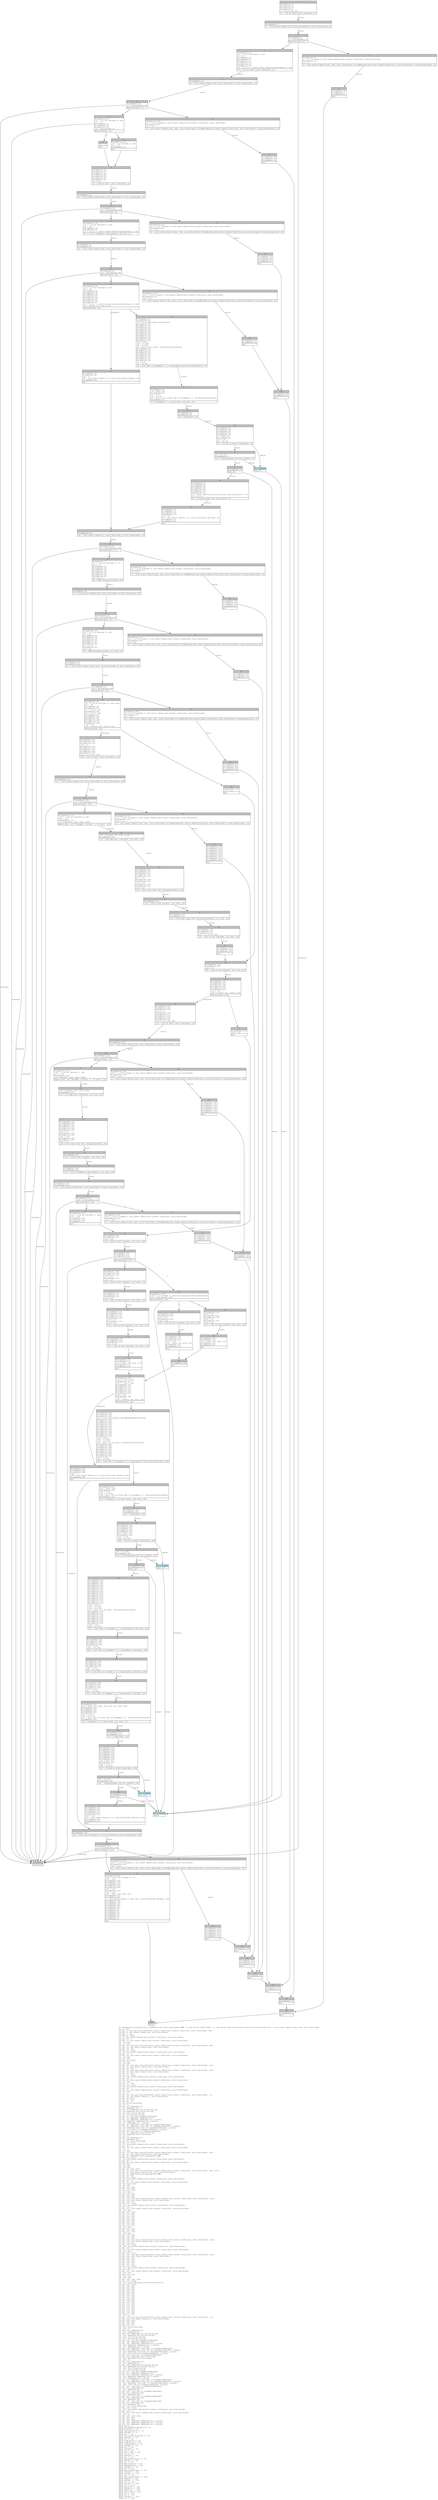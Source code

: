 digraph Mir_0_1791 {
    graph [fontname="Courier, monospace"];
    node [fontname="Courier, monospace"];
    edge [fontname="Courier, monospace"];
    label=<fn estimate_best_bid_ask_price(_1: &amp;ReErased mut state::perp_market::AMM, _2: std::option::Option&lt;u64&gt;, _3: std::option::Option&lt;controller::position::PositionDirection&gt;) -&gt; std::result::Result&lt;(u64, u64), error::ErrorCode&gt;<br align="left"/>let _4: u64;<br align="left"/>let mut _5: std::ops::ControlFlow&lt;std::result::Result&lt;std::convert::Infallible, error::ErrorCode&gt;, u64&gt;;<br align="left"/>let mut _6: std::result::Result&lt;u64, error::ErrorCode&gt;;<br align="left"/>let mut _7: u32;<br align="left"/>let mut _8: isize;<br align="left"/>let _9: std::result::Result&lt;std::convert::Infallible, error::ErrorCode&gt;;<br align="left"/>let mut _10: !;<br align="left"/>let mut _11: std::result::Result&lt;std::convert::Infallible, error::ErrorCode&gt;;<br align="left"/>let _12: u64;<br align="left"/>let _13: u64;<br align="left"/>let mut _14: std::ops::ControlFlow&lt;std::result::Result&lt;std::convert::Infallible, error::ErrorCode&gt;, u64&gt;;<br align="left"/>let mut _15: std::result::Result&lt;u64, error::ErrorCode&gt;;<br align="left"/>let mut _16: i64;<br align="left"/>let mut _17: isize;<br align="left"/>let _18: std::result::Result&lt;std::convert::Infallible, error::ErrorCode&gt;;<br align="left"/>let mut _19: !;<br align="left"/>let mut _20: std::result::Result&lt;std::convert::Infallible, error::ErrorCode&gt;;<br align="left"/>let _21: u64;<br align="left"/>let _22: u64;<br align="left"/>let mut _23: isize;<br align="left"/>let _24: u64;<br align="left"/>let _25: i64;<br align="left"/>let mut _26: std::ops::ControlFlow&lt;std::result::Result&lt;std::convert::Infallible, error::ErrorCode&gt;, i64&gt;;<br align="left"/>let mut _27: std::result::Result&lt;i64, error::ErrorCode&gt;;<br align="left"/>let mut _28: i64;<br align="left"/>let mut _29: std::ops::ControlFlow&lt;std::result::Result&lt;std::convert::Infallible, error::ErrorCode&gt;, i64&gt;;<br align="left"/>let mut _30: std::result::Result&lt;i64, error::ErrorCode&gt;;<br align="left"/>let mut _31: u64;<br align="left"/>let mut _32: isize;<br align="left"/>let _33: std::result::Result&lt;std::convert::Infallible, error::ErrorCode&gt;;<br align="left"/>let mut _34: !;<br align="left"/>let mut _35: std::result::Result&lt;std::convert::Infallible, error::ErrorCode&gt;;<br align="left"/>let _36: i64;<br align="left"/>let mut _37: i64;<br align="left"/>let mut _38: isize;<br align="left"/>let _39: std::result::Result&lt;std::convert::Infallible, error::ErrorCode&gt;;<br align="left"/>let mut _40: !;<br align="left"/>let mut _41: std::result::Result&lt;std::convert::Infallible, error::ErrorCode&gt;;<br align="left"/>let _42: i64;<br align="left"/>let _43: ();<br align="left"/>let mut _44: std::ops::ControlFlow&lt;std::result::Result&lt;std::convert::Infallible, error::ErrorCode&gt;, ()&gt;;<br align="left"/>let mut _45: std::result::Result&lt;(), error::ErrorCode&gt;;<br align="left"/>let mut _46: bool;<br align="left"/>let mut _47: i64;<br align="left"/>let mut _48: ();<br align="left"/>let _49: error::ErrorCode;<br align="left"/>let _50: ();<br align="left"/>let mut _51: &amp;ReErased str;<br align="left"/>let _52: &amp;ReErased str;<br align="left"/>let mut _53: &amp;ReErased std::string::String;<br align="left"/>let _54: &amp;ReErased std::string::String;<br align="left"/>let _55: std::string::String;<br align="left"/>let _56: std::string::String;<br align="left"/>let mut _57: std::fmt::Arguments&lt;ReErased&gt;;<br align="left"/>let mut _58: &amp;ReErased [&amp;ReErased str];<br align="left"/>let mut _59: &amp;ReErased [&amp;ReErased str; 2_usize];<br align="left"/>let _60: &amp;ReErased [&amp;ReErased str; 2_usize];<br align="left"/>let _61: [&amp;ReErased str; 2_usize];<br align="left"/>let mut _62: &amp;ReErased [core::fmt::rt::Argument&lt;ReErased&gt;];<br align="left"/>let mut _63: &amp;ReErased [core::fmt::rt::Argument&lt;ReErased&gt;; 1_usize];<br align="left"/>let _64: &amp;ReErased [core::fmt::rt::Argument&lt;ReErased&gt;; 1_usize];<br align="left"/>let _65: [core::fmt::rt::Argument&lt;ReErased&gt;; 1_usize];<br align="left"/>let mut _66: core::fmt::rt::Argument&lt;ReErased&gt;;<br align="left"/>let mut _67: &amp;ReErased error::ErrorCode;<br align="left"/>let _68: &amp;ReErased error::ErrorCode;<br align="left"/>let _69: ();<br align="left"/>let mut _70: &amp;ReErased str;<br align="left"/>let _71: &amp;ReErased str;<br align="left"/>let mut _72: error::ErrorCode;<br align="left"/>let mut _73: isize;<br align="left"/>let _74: std::result::Result&lt;std::convert::Infallible, error::ErrorCode&gt;;<br align="left"/>let mut _75: !;<br align="left"/>let mut _76: std::result::Result&lt;std::convert::Infallible, error::ErrorCode&gt;;<br align="left"/>let _77: ();<br align="left"/>let _78: u64;<br align="left"/>let mut _79: std::ops::ControlFlow&lt;std::result::Result&lt;std::convert::Infallible, error::ErrorCode&gt;, u64&gt;;<br align="left"/>let mut _80: std::result::Result&lt;u64, error::ErrorCode&gt;;<br align="left"/>let mut _81: &amp;ReErased state::perp_market::AMM;<br align="left"/>let mut _82: isize;<br align="left"/>let _83: std::result::Result&lt;std::convert::Infallible, error::ErrorCode&gt;;<br align="left"/>let mut _84: !;<br align="left"/>let mut _85: std::result::Result&lt;std::convert::Infallible, error::ErrorCode&gt;;<br align="left"/>let _86: u64;<br align="left"/>let _87: u64;<br align="left"/>let _88: u64;<br align="left"/>let mut _89: (u64, u64);<br align="left"/>let mut _90: std::ops::ControlFlow&lt;std::result::Result&lt;std::convert::Infallible, error::ErrorCode&gt;, (u64, u64)&gt;;<br align="left"/>let mut _91: std::result::Result&lt;(u64, u64), error::ErrorCode&gt;;<br align="left"/>let mut _92: &amp;ReErased state::perp_market::AMM;<br align="left"/>let mut _93: u64;<br align="left"/>let mut _94: isize;<br align="left"/>let _95: std::result::Result&lt;std::convert::Infallible, error::ErrorCode&gt;;<br align="left"/>let mut _96: !;<br align="left"/>let mut _97: std::result::Result&lt;std::convert::Infallible, error::ErrorCode&gt;;<br align="left"/>let _98: (u64, u64);<br align="left"/>let _99: u64;<br align="left"/>let mut _100: u64;<br align="left"/>let mut _101: bool;<br align="left"/>let mut _102: i64;<br align="left"/>let _103: u64;<br align="left"/>let mut _104: u64;<br align="left"/>let mut _105: u64;<br align="left"/>let mut _106: u64;<br align="left"/>let mut _107: std::ops::ControlFlow&lt;std::result::Result&lt;std::convert::Infallible, error::ErrorCode&gt;, u64&gt;;<br align="left"/>let mut _108: std::result::Result&lt;u64, error::ErrorCode&gt;;<br align="left"/>let mut _109: u32;<br align="left"/>let mut _110: isize;<br align="left"/>let _111: std::result::Result&lt;std::convert::Infallible, error::ErrorCode&gt;;<br align="left"/>let mut _112: !;<br align="left"/>let mut _113: std::result::Result&lt;std::convert::Infallible, error::ErrorCode&gt;;<br align="left"/>let _114: u64;<br align="left"/>let mut _115: bool;<br align="left"/>let mut _116: u64;<br align="left"/>let mut _117: u64;<br align="left"/>let mut _118: u64;<br align="left"/>let mut _119: u64;<br align="left"/>let mut _120: u64;<br align="left"/>let mut _121: i64;<br align="left"/>let mut _122: u64;<br align="left"/>let mut _123: u64;<br align="left"/>let _124: u64;<br align="left"/>let mut _125: u64;<br align="left"/>let mut _126: bool;<br align="left"/>let mut _127: i64;<br align="left"/>let _128: u64;<br align="left"/>let mut _129: u64;<br align="left"/>let mut _130: u64;<br align="left"/>let mut _131: u64;<br align="left"/>let mut _132: std::ops::ControlFlow&lt;std::result::Result&lt;std::convert::Infallible, error::ErrorCode&gt;, u64&gt;;<br align="left"/>let mut _133: std::result::Result&lt;u64, error::ErrorCode&gt;;<br align="left"/>let mut _134: u32;<br align="left"/>let mut _135: isize;<br align="left"/>let _136: std::result::Result&lt;std::convert::Infallible, error::ErrorCode&gt;;<br align="left"/>let mut _137: !;<br align="left"/>let mut _138: std::result::Result&lt;std::convert::Infallible, error::ErrorCode&gt;;<br align="left"/>let _139: u64;<br align="left"/>let mut _140: bool;<br align="left"/>let mut _141: std::ops::ControlFlow&lt;std::result::Result&lt;std::convert::Infallible, error::ErrorCode&gt;, u64&gt;;<br align="left"/>let mut _142: std::result::Result&lt;u64, error::ErrorCode&gt;;<br align="left"/>let mut _143: u64;<br align="left"/>let mut _144: u64;<br align="left"/>let mut _145: u64;<br align="left"/>let mut _146: u64;<br align="left"/>let mut _147: i64;<br align="left"/>let mut _148: isize;<br align="left"/>let _149: std::result::Result&lt;std::convert::Infallible, error::ErrorCode&gt;;<br align="left"/>let mut _150: !;<br align="left"/>let mut _151: std::result::Result&lt;std::convert::Infallible, error::ErrorCode&gt;;<br align="left"/>let _152: u64;<br align="left"/>let mut _153: u64;<br align="left"/>let _154: u64;<br align="left"/>let _155: u64;<br align="left"/>let mut _156: (u64, u64);<br align="left"/>let mut _157: isize;<br align="left"/>let _158: controller::position::PositionDirection;<br align="left"/>let mut _159: isize;<br align="left"/>let mut _160: u64;<br align="left"/>let mut _161: u64;<br align="left"/>let mut _162: u64;<br align="left"/>let mut _163: u64;<br align="left"/>let mut _164: u64;<br align="left"/>let mut _165: u64;<br align="left"/>let mut _166: u64;<br align="left"/>let mut _167: u64;<br align="left"/>let mut _168: u64;<br align="left"/>let mut _169: u64;<br align="left"/>let mut _170: u64;<br align="left"/>let mut _171: u64;<br align="left"/>let mut _172: u64;<br align="left"/>let mut _173: u64;<br align="left"/>let mut _174: u64;<br align="left"/>let mut _175: u64;<br align="left"/>let mut _176: u64;<br align="left"/>let mut _177: u64;<br align="left"/>let _178: ();<br align="left"/>let mut _179: std::ops::ControlFlow&lt;std::result::Result&lt;std::convert::Infallible, error::ErrorCode&gt;, ()&gt;;<br align="left"/>let mut _180: std::result::Result&lt;(), error::ErrorCode&gt;;<br align="left"/>let mut _181: bool;<br align="left"/>let mut _182: u64;<br align="left"/>let mut _183: u64;<br align="left"/>let mut _184: ();<br align="left"/>let _185: error::ErrorCode;<br align="left"/>let _186: ();<br align="left"/>let mut _187: &amp;ReErased str;<br align="left"/>let _188: &amp;ReErased str;<br align="left"/>let mut _189: &amp;ReErased std::string::String;<br align="left"/>let _190: &amp;ReErased std::string::String;<br align="left"/>let _191: std::string::String;<br align="left"/>let _192: std::string::String;<br align="left"/>let mut _193: std::fmt::Arguments&lt;ReErased&gt;;<br align="left"/>let mut _194: &amp;ReErased [&amp;ReErased str];<br align="left"/>let mut _195: &amp;ReErased [&amp;ReErased str; 2_usize];<br align="left"/>let _196: &amp;ReErased [&amp;ReErased str; 2_usize];<br align="left"/>let _197: [&amp;ReErased str; 2_usize];<br align="left"/>let mut _198: &amp;ReErased [core::fmt::rt::Argument&lt;ReErased&gt;];<br align="left"/>let mut _199: &amp;ReErased [core::fmt::rt::Argument&lt;ReErased&gt;; 1_usize];<br align="left"/>let _200: &amp;ReErased [core::fmt::rt::Argument&lt;ReErased&gt;; 1_usize];<br align="left"/>let _201: [core::fmt::rt::Argument&lt;ReErased&gt;; 1_usize];<br align="left"/>let mut _202: core::fmt::rt::Argument&lt;ReErased&gt;;<br align="left"/>let mut _203: &amp;ReErased error::ErrorCode;<br align="left"/>let _204: &amp;ReErased error::ErrorCode;<br align="left"/>let _205: ();<br align="left"/>let mut _206: &amp;ReErased str;<br align="left"/>let _207: &amp;ReErased str;<br align="left"/>let mut _208: &amp;ReErased std::string::String;<br align="left"/>let _209: &amp;ReErased std::string::String;<br align="left"/>let _210: std::string::String;<br align="left"/>let _211: std::string::String;<br align="left"/>let mut _212: std::fmt::Arguments&lt;ReErased&gt;;<br align="left"/>let mut _213: &amp;ReErased [&amp;ReErased str];<br align="left"/>let mut _214: &amp;ReErased [&amp;ReErased str; 5_usize];<br align="left"/>let _215: &amp;ReErased [&amp;ReErased str; 5_usize];<br align="left"/>let _216: [&amp;ReErased str; 5_usize];<br align="left"/>let mut _217: &amp;ReErased [core::fmt::rt::Argument&lt;ReErased&gt;];<br align="left"/>let mut _218: &amp;ReErased [core::fmt::rt::Argument&lt;ReErased&gt;; 4_usize];<br align="left"/>let _219: &amp;ReErased [core::fmt::rt::Argument&lt;ReErased&gt;; 4_usize];<br align="left"/>let _220: [core::fmt::rt::Argument&lt;ReErased&gt;; 4_usize];<br align="left"/>let mut _221: core::fmt::rt::Argument&lt;ReErased&gt;;<br align="left"/>let mut _222: &amp;ReErased u64;<br align="left"/>let _223: &amp;ReErased u64;<br align="left"/>let mut _224: core::fmt::rt::Argument&lt;ReErased&gt;;<br align="left"/>let mut _225: &amp;ReErased u64;<br align="left"/>let _226: &amp;ReErased u64;<br align="left"/>let mut _227: core::fmt::rt::Argument&lt;ReErased&gt;;<br align="left"/>let mut _228: &amp;ReErased u64;<br align="left"/>let _229: &amp;ReErased u64;<br align="left"/>let mut _230: core::fmt::rt::Argument&lt;ReErased&gt;;<br align="left"/>let mut _231: &amp;ReErased u64;<br align="left"/>let _232: &amp;ReErased u64;<br align="left"/>let mut _233: error::ErrorCode;<br align="left"/>let mut _234: isize;<br align="left"/>let _235: std::result::Result&lt;std::convert::Infallible, error::ErrorCode&gt;;<br align="left"/>let mut _236: !;<br align="left"/>let mut _237: std::result::Result&lt;std::convert::Infallible, error::ErrorCode&gt;;<br align="left"/>let _238: ();<br align="left"/>let mut _239: (u64, u64);<br align="left"/>let mut _240: u64;<br align="left"/>let mut _241: u64;<br align="left"/>let mut _242: &amp;ReErased [&amp;ReErased str; 5_usize];<br align="left"/>let mut _243: &amp;ReErased [&amp;ReErased str; 2_usize];<br align="left"/>let mut _244: &amp;ReErased [&amp;ReErased str; 2_usize];<br align="left"/>debug amm =&gt; _1;<br align="left"/>debug precomputed_trade_price =&gt; _2;<br align="left"/>debug direction =&gt; _3;<br align="left"/>debug base_spread_u64 =&gt; _4;<br align="left"/>debug residual =&gt; _9;<br align="left"/>debug val =&gt; _12;<br align="left"/>debug last_oracle_price_u64 =&gt; _13;<br align="left"/>debug residual =&gt; _18;<br align="left"/>debug val =&gt; _21;<br align="left"/>debug trade_price =&gt; _22;<br align="left"/>debug trade_price =&gt; _24;<br align="left"/>debug trade_premium =&gt; _25;<br align="left"/>debug residual =&gt; _33;<br align="left"/>debug val =&gt; _36;<br align="left"/>debug residual =&gt; _39;<br align="left"/>debug val =&gt; _42;<br align="left"/>debug error_code =&gt; _49;<br align="left"/>debug res =&gt; _56;<br align="left"/>debug residual =&gt; _74;<br align="left"/>debug val =&gt; _77;<br align="left"/>debug amm_reserve_price =&gt; _78;<br align="left"/>debug residual =&gt; _83;<br align="left"/>debug val =&gt; _86;<br align="left"/>debug amm_bid_price =&gt; _87;<br align="left"/>debug amm_ask_price =&gt; _88;<br align="left"/>debug residual =&gt; _95;<br align="left"/>debug val =&gt; _98;<br align="left"/>debug best_bid_estimate =&gt; _99;<br align="left"/>debug discount =&gt; _103;<br align="left"/>debug residual =&gt; _111;<br align="left"/>debug val =&gt; _114;<br align="left"/>debug best_ask_estimate =&gt; _124;<br align="left"/>debug premium =&gt; _128;<br align="left"/>debug residual =&gt; _136;<br align="left"/>debug val =&gt; _139;<br align="left"/>debug residual =&gt; _149;<br align="left"/>debug val =&gt; _152;<br align="left"/>debug bid_price =&gt; _154;<br align="left"/>debug ask_price =&gt; _155;<br align="left"/>debug direction =&gt; _158;<br align="left"/>debug error_code =&gt; _185;<br align="left"/>debug res =&gt; _192;<br align="left"/>debug res =&gt; _211;<br align="left"/>debug residual =&gt; _235;<br align="left"/>debug val =&gt; _238;<br align="left"/>>;
    bb0__0_1791 [shape="none", label=<<table border="0" cellborder="1" cellspacing="0"><tr><td bgcolor="gray" align="center" colspan="1">0</td></tr><tr><td align="left" balign="left">StorageLive(_4)<br/>StorageLive(_5)<br/>StorageLive(_6)<br/>StorageLive(_7)<br/>_7 = ((*_1).63: u32)<br/></td></tr><tr><td align="left">_6 = &lt;u32 as Cast&gt;::cast::&lt;u64&gt;(move _7)</td></tr></table>>];
    bb1__0_1791 [shape="none", label=<<table border="0" cellborder="1" cellspacing="0"><tr><td bgcolor="gray" align="center" colspan="1">1</td></tr><tr><td align="left" balign="left">StorageDead(_7)<br/></td></tr><tr><td align="left">_5 = &lt;std::result::Result&lt;u64, error::ErrorCode&gt; as Try&gt;::branch(move _6)</td></tr></table>>];
    bb2__0_1791 [shape="none", label=<<table border="0" cellborder="1" cellspacing="0"><tr><td bgcolor="gray" align="center" colspan="1">2</td></tr><tr><td align="left" balign="left">StorageDead(_6)<br/>_8 = discriminant(_5)<br/></td></tr><tr><td align="left">switchInt(move _8)</td></tr></table>>];
    bb3__0_1791 [shape="none", label=<<table border="0" cellborder="1" cellspacing="0"><tr><td bgcolor="gray" align="center" colspan="1">3</td></tr><tr><td align="left" balign="left">StorageLive(_12)<br/>_12 = ((_5 as Continue).0: u64)<br/>_4 = _12<br/>StorageDead(_12)<br/>StorageDead(_5)<br/>StorageLive(_13)<br/>StorageLive(_14)<br/>StorageLive(_15)<br/>StorageLive(_16)<br/>_16 = (((*_1).1: state::oracle::HistoricalOracleData).0: i64)<br/></td></tr><tr><td align="left">_15 = &lt;i64 as Cast&gt;::cast::&lt;u64&gt;(move _16)</td></tr></table>>];
    bb4__0_1791 [shape="none", label=<<table border="0" cellborder="1" cellspacing="0"><tr><td bgcolor="gray" align="center" colspan="1">4</td></tr><tr><td align="left">unreachable</td></tr></table>>];
    bb5__0_1791 [shape="none", label=<<table border="0" cellborder="1" cellspacing="0"><tr><td bgcolor="gray" align="center" colspan="1">5</td></tr><tr><td align="left" balign="left">StorageLive(_9)<br/>_9 = ((_5 as Break).0: std::result::Result&lt;std::convert::Infallible, error::ErrorCode&gt;)<br/>StorageLive(_11)<br/>_11 = _9<br/></td></tr><tr><td align="left">_0 = &lt;std::result::Result&lt;(u64, u64), error::ErrorCode&gt; as FromResidual&lt;std::result::Result&lt;Infallible, error::ErrorCode&gt;&gt;&gt;::from_residual(move _11)</td></tr></table>>];
    bb6__0_1791 [shape="none", label=<<table border="0" cellborder="1" cellspacing="0"><tr><td bgcolor="gray" align="center" colspan="1">6</td></tr><tr><td align="left" balign="left">StorageDead(_11)<br/>StorageDead(_9)<br/>StorageDead(_5)<br/></td></tr><tr><td align="left">goto</td></tr></table>>];
    bb7__0_1791 [shape="none", label=<<table border="0" cellborder="1" cellspacing="0"><tr><td bgcolor="gray" align="center" colspan="1">7</td></tr><tr><td align="left" balign="left">StorageDead(_16)<br/></td></tr><tr><td align="left">_14 = &lt;std::result::Result&lt;u64, error::ErrorCode&gt; as Try&gt;::branch(move _15)</td></tr></table>>];
    bb8__0_1791 [shape="none", label=<<table border="0" cellborder="1" cellspacing="0"><tr><td bgcolor="gray" align="center" colspan="1">8</td></tr><tr><td align="left" balign="left">StorageDead(_15)<br/>_17 = discriminant(_14)<br/></td></tr><tr><td align="left">switchInt(move _17)</td></tr></table>>];
    bb9__0_1791 [shape="none", label=<<table border="0" cellborder="1" cellspacing="0"><tr><td bgcolor="gray" align="center" colspan="1">9</td></tr><tr><td align="left" balign="left">StorageLive(_21)<br/>_21 = ((_14 as Continue).0: u64)<br/>_13 = _21<br/>StorageDead(_21)<br/>StorageDead(_14)<br/>StorageLive(_22)<br/>_23 = discriminant(_2)<br/></td></tr><tr><td align="left">switchInt(move _23)</td></tr></table>>];
    bb10__0_1791 [shape="none", label=<<table border="0" cellborder="1" cellspacing="0"><tr><td bgcolor="gray" align="center" colspan="1">10</td></tr><tr><td align="left" balign="left">StorageLive(_18)<br/>_18 = ((_14 as Break).0: std::result::Result&lt;std::convert::Infallible, error::ErrorCode&gt;)<br/>StorageLive(_20)<br/>_20 = _18<br/></td></tr><tr><td align="left">_0 = &lt;std::result::Result&lt;(u64, u64), error::ErrorCode&gt; as FromResidual&lt;std::result::Result&lt;Infallible, error::ErrorCode&gt;&gt;&gt;::from_residual(move _20)</td></tr></table>>];
    bb11__0_1791 [shape="none", label=<<table border="0" cellborder="1" cellspacing="0"><tr><td bgcolor="gray" align="center" colspan="1">11</td></tr><tr><td align="left" balign="left">StorageDead(_20)<br/>StorageDead(_18)<br/>StorageDead(_14)<br/></td></tr><tr><td align="left">goto</td></tr></table>>];
    bb12__0_1791 [shape="none", label=<<table border="0" cellborder="1" cellspacing="0"><tr><td bgcolor="gray" align="center" colspan="1">12</td></tr><tr><td align="left" balign="left">_22 = _13<br/></td></tr><tr><td align="left">goto</td></tr></table>>];
    bb13__0_1791 [shape="none", label=<<table border="0" cellborder="1" cellspacing="0"><tr><td bgcolor="gray" align="center" colspan="1">13</td></tr><tr><td align="left" balign="left">StorageLive(_24)<br/>_24 = ((_2 as Some).0: u64)<br/>_22 = _24<br/>StorageDead(_24)<br/></td></tr><tr><td align="left">goto</td></tr></table>>];
    bb14__0_1791 [shape="none", label=<<table border="0" cellborder="1" cellspacing="0"><tr><td bgcolor="gray" align="center" colspan="1">14</td></tr><tr><td align="left" balign="left">StorageLive(_25)<br/>StorageLive(_26)<br/>StorageLive(_27)<br/>StorageLive(_28)<br/>StorageLive(_29)<br/>StorageLive(_30)<br/>StorageLive(_31)<br/>_31 = _22<br/></td></tr><tr><td align="left">_30 = &lt;u64 as Cast&gt;::cast::&lt;i64&gt;(move _31)</td></tr></table>>];
    bb15__0_1791 [shape="none", label=<<table border="0" cellborder="1" cellspacing="0"><tr><td bgcolor="gray" align="center" colspan="1">15</td></tr><tr><td align="left" balign="left">StorageDead(_31)<br/></td></tr><tr><td align="left">_29 = &lt;std::result::Result&lt;i64, error::ErrorCode&gt; as Try&gt;::branch(move _30)</td></tr></table>>];
    bb16__0_1791 [shape="none", label=<<table border="0" cellborder="1" cellspacing="0"><tr><td bgcolor="gray" align="center" colspan="1">16</td></tr><tr><td align="left" balign="left">StorageDead(_30)<br/>_32 = discriminant(_29)<br/></td></tr><tr><td align="left">switchInt(move _32)</td></tr></table>>];
    bb17__0_1791 [shape="none", label=<<table border="0" cellborder="1" cellspacing="0"><tr><td bgcolor="gray" align="center" colspan="1">17</td></tr><tr><td align="left" balign="left">StorageLive(_36)<br/>_36 = ((_29 as Continue).0: i64)<br/>_28 = _36<br/>StorageDead(_36)<br/>StorageLive(_37)<br/>_37 = (((*_1).1: state::oracle::HistoricalOracleData).0: i64)<br/></td></tr><tr><td align="left">_27 = &lt;i64 as SafeMath&gt;::safe_sub(move _28, move _37)</td></tr></table>>];
    bb18__0_1791 [shape="none", label=<<table border="0" cellborder="1" cellspacing="0"><tr><td bgcolor="gray" align="center" colspan="1">18</td></tr><tr><td align="left" balign="left">StorageLive(_33)<br/>_33 = ((_29 as Break).0: std::result::Result&lt;std::convert::Infallible, error::ErrorCode&gt;)<br/>StorageLive(_35)<br/>_35 = _33<br/></td></tr><tr><td align="left">_0 = &lt;std::result::Result&lt;(u64, u64), error::ErrorCode&gt; as FromResidual&lt;std::result::Result&lt;Infallible, error::ErrorCode&gt;&gt;&gt;::from_residual(move _35)</td></tr></table>>];
    bb19__0_1791 [shape="none", label=<<table border="0" cellborder="1" cellspacing="0"><tr><td bgcolor="gray" align="center" colspan="1">19</td></tr><tr><td align="left" balign="left">StorageDead(_35)<br/>StorageDead(_33)<br/>StorageDead(_28)<br/>StorageDead(_27)<br/></td></tr><tr><td align="left">goto</td></tr></table>>];
    bb20__0_1791 [shape="none", label=<<table border="0" cellborder="1" cellspacing="0"><tr><td bgcolor="gray" align="center" colspan="1">20</td></tr><tr><td align="left" balign="left">StorageDead(_37)<br/>StorageDead(_28)<br/></td></tr><tr><td align="left">_26 = &lt;std::result::Result&lt;i64, error::ErrorCode&gt; as Try&gt;::branch(move _27)</td></tr></table>>];
    bb21__0_1791 [shape="none", label=<<table border="0" cellborder="1" cellspacing="0"><tr><td bgcolor="gray" align="center" colspan="1">21</td></tr><tr><td align="left" balign="left">StorageDead(_27)<br/>_38 = discriminant(_26)<br/></td></tr><tr><td align="left">switchInt(move _38)</td></tr></table>>];
    bb22__0_1791 [shape="none", label=<<table border="0" cellborder="1" cellspacing="0"><tr><td bgcolor="gray" align="center" colspan="1">22</td></tr><tr><td align="left" balign="left">StorageLive(_42)<br/>_42 = ((_26 as Continue).0: i64)<br/>_25 = _42<br/>StorageDead(_42)<br/>StorageDead(_29)<br/>StorageDead(_26)<br/>StorageLive(_43)<br/>StorageLive(_44)<br/>StorageLive(_45)<br/>StorageLive(_46)<br/>StorageLive(_47)<br/>_47 = (((*_1).1: state::oracle::HistoricalOracleData).0: i64)<br/>_46 = Gt(move _47, const 0_i64)<br/></td></tr><tr><td align="left">switchInt(move _46)</td></tr></table>>];
    bb23__0_1791 [shape="none", label=<<table border="0" cellborder="1" cellspacing="0"><tr><td bgcolor="gray" align="center" colspan="1">23</td></tr><tr><td align="left" balign="left">StorageLive(_39)<br/>_39 = ((_26 as Break).0: std::result::Result&lt;std::convert::Infallible, error::ErrorCode&gt;)<br/>StorageLive(_41)<br/>_41 = _39<br/></td></tr><tr><td align="left">_0 = &lt;std::result::Result&lt;(u64, u64), error::ErrorCode&gt; as FromResidual&lt;std::result::Result&lt;Infallible, error::ErrorCode&gt;&gt;&gt;::from_residual(move _41)</td></tr></table>>];
    bb24__0_1791 [shape="none", label=<<table border="0" cellborder="1" cellspacing="0"><tr><td bgcolor="gray" align="center" colspan="1">24</td></tr><tr><td align="left" balign="left">StorageDead(_41)<br/>StorageDead(_39)<br/></td></tr><tr><td align="left">goto</td></tr></table>>];
    bb25__0_1791 [shape="none", label=<<table border="0" cellborder="1" cellspacing="0"><tr><td bgcolor="gray" align="center" colspan="1">25</td></tr><tr><td align="left" balign="left">StorageDead(_47)<br/>StorageLive(_48)<br/>_48 = ()<br/>_45 = std::result::Result::&lt;(), error::ErrorCode&gt;::Ok(move _48)<br/>StorageDead(_48)<br/></td></tr><tr><td align="left">goto</td></tr></table>>];
    bb26__0_1791 [shape="none", label=<<table border="0" cellborder="1" cellspacing="0"><tr><td bgcolor="gray" align="center" colspan="1">26</td></tr><tr><td align="left" balign="left">StorageDead(_47)<br/>StorageLive(_49)<br/>_49 = error::ErrorCode::InvalidOracle<br/>StorageLive(_50)<br/>StorageLive(_51)<br/>StorageLive(_52)<br/>StorageLive(_53)<br/>StorageLive(_54)<br/>StorageLive(_55)<br/>StorageLive(_56)<br/>StorageLive(_57)<br/>StorageLive(_58)<br/>StorageLive(_59)<br/>StorageLive(_60)<br/>_244 = const _<br/>_60 = &amp;(*_244)<br/>_59 = &amp;(*_60)<br/>_58 = move _59 as &amp;[&amp;str] (PointerCoercion(Unsize))<br/>StorageDead(_59)<br/>StorageLive(_62)<br/>StorageLive(_63)<br/>StorageLive(_64)<br/>StorageLive(_65)<br/>StorageLive(_66)<br/>StorageLive(_67)<br/>StorageLive(_68)<br/>_68 = &amp;_49<br/>_67 = &amp;(*_68)<br/></td></tr><tr><td align="left">_66 = core::fmt::rt::Argument::&lt;'_&gt;::new_display::&lt;error::ErrorCode&gt;(move _67)</td></tr></table>>];
    bb27__0_1791 [shape="none", label=<<table border="0" cellborder="1" cellspacing="0"><tr><td bgcolor="gray" align="center" colspan="1">27</td></tr><tr><td align="left" balign="left">StorageDead(_67)<br/>_65 = [move _66]<br/>StorageDead(_66)<br/>_64 = &amp;_65<br/>_63 = &amp;(*_64)<br/>_62 = move _63 as &amp;[core::fmt::rt::Argument&lt;'_&gt;] (PointerCoercion(Unsize))<br/>StorageDead(_63)<br/></td></tr><tr><td align="left">_57 = Arguments::&lt;'_&gt;::new_v1(move _58, move _62)</td></tr></table>>];
    bb28__0_1791 [shape="none", label=<<table border="0" cellborder="1" cellspacing="0"><tr><td bgcolor="gray" align="center" colspan="1">28</td></tr><tr><td align="left" balign="left">StorageDead(_62)<br/>StorageDead(_58)<br/></td></tr><tr><td align="left">_56 = format(move _57)</td></tr></table>>];
    bb29__0_1791 [shape="none", label=<<table border="0" cellborder="1" cellspacing="0"><tr><td bgcolor="gray" align="center" colspan="1">29</td></tr><tr><td align="left" balign="left">StorageDead(_57)<br/>StorageDead(_68)<br/>StorageDead(_65)<br/>StorageDead(_64)<br/>StorageDead(_60)<br/>_55 = move _56<br/>StorageDead(_56)<br/>_54 = &amp;_55<br/>_53 = &amp;(*_54)<br/></td></tr><tr><td align="left">_52 = &lt;String as Deref&gt;::deref(move _53)</td></tr></table>>];
    bb30__0_1791 [shape="none", label=<<table border="0" cellborder="1" cellspacing="0"><tr><td bgcolor="gray" align="center" colspan="1">30</td></tr><tr><td align="left" balign="left">_51 = &amp;(*_52)<br/>StorageDead(_53)<br/></td></tr><tr><td align="left">_50 = solana_program::log::sol_log(move _51)</td></tr></table>>];
    bb31__0_1791 [shape="none", label=<<table border="0" cellborder="1" cellspacing="0"><tr><td bgcolor="gray" align="center" colspan="1">31</td></tr><tr><td align="left" balign="left">StorageDead(_51)<br/></td></tr><tr><td align="left">drop(_55)</td></tr></table>>];
    bb32__0_1791 [shape="none", label=<<table border="0" cellborder="1" cellspacing="0"><tr><td bgcolor="gray" align="center" colspan="1">32</td></tr><tr><td align="left" balign="left">StorageDead(_55)<br/>StorageDead(_54)<br/>StorageDead(_52)<br/>StorageDead(_50)<br/>StorageLive(_69)<br/>StorageLive(_70)<br/>StorageLive(_71)<br/>_71 = const &quot;amm.historical_oracle_data.last_oracle_price &lt;= 0&quot;<br/>_70 = &amp;(*_71)<br/></td></tr><tr><td align="left">_69 = solana_program::log::sol_log(move _70)</td></tr></table>>];
    bb33__0_1791 [shape="none", label=<<table border="0" cellborder="1" cellspacing="0"><tr><td bgcolor="gray" align="center" colspan="1">33</td></tr><tr><td align="left" balign="left">StorageDead(_70)<br/>StorageDead(_71)<br/>StorageDead(_69)<br/>StorageLive(_72)<br/>_72 = _49<br/>_45 = std::result::Result::&lt;(), error::ErrorCode&gt;::Err(move _72)<br/>StorageDead(_72)<br/>StorageDead(_49)<br/></td></tr><tr><td align="left">goto</td></tr></table>>];
    bb34__0_1791 [shape="none", label=<<table border="0" cellborder="1" cellspacing="0"><tr><td bgcolor="gray" align="center" colspan="1">34</td></tr><tr><td align="left" balign="left">StorageDead(_46)<br/></td></tr><tr><td align="left">_44 = &lt;std::result::Result&lt;(), error::ErrorCode&gt; as Try&gt;::branch(move _45)</td></tr></table>>];
    bb35__0_1791 [shape="none", label=<<table border="0" cellborder="1" cellspacing="0"><tr><td bgcolor="gray" align="center" colspan="1">35</td></tr><tr><td align="left" balign="left">StorageDead(_45)<br/>_73 = discriminant(_44)<br/></td></tr><tr><td align="left">switchInt(move _73)</td></tr></table>>];
    bb36__0_1791 [shape="none", label=<<table border="0" cellborder="1" cellspacing="0"><tr><td bgcolor="gray" align="center" colspan="1">36</td></tr><tr><td align="left" balign="left">StorageLive(_77)<br/>_77 = ((_44 as Continue).0: ())<br/>_43 = _77<br/>StorageDead(_77)<br/>StorageDead(_44)<br/>StorageDead(_43)<br/>StorageLive(_78)<br/>StorageLive(_79)<br/>StorageLive(_80)<br/>StorageLive(_81)<br/>_81 = &amp;(*_1)<br/></td></tr><tr><td align="left">_80 = AMM::reserve_price(move _81)</td></tr></table>>];
    bb37__0_1791 [shape="none", label=<<table border="0" cellborder="1" cellspacing="0"><tr><td bgcolor="gray" align="center" colspan="1">37</td></tr><tr><td align="left" balign="left">StorageLive(_74)<br/>_74 = ((_44 as Break).0: std::result::Result&lt;std::convert::Infallible, error::ErrorCode&gt;)<br/>StorageLive(_76)<br/>_76 = _74<br/></td></tr><tr><td align="left">_0 = &lt;std::result::Result&lt;(u64, u64), error::ErrorCode&gt; as FromResidual&lt;std::result::Result&lt;Infallible, error::ErrorCode&gt;&gt;&gt;::from_residual(move _76)</td></tr></table>>];
    bb38__0_1791 [shape="none", label=<<table border="0" cellborder="1" cellspacing="0"><tr><td bgcolor="gray" align="center" colspan="1">38</td></tr><tr><td align="left" balign="left">StorageDead(_76)<br/>StorageDead(_74)<br/>StorageDead(_44)<br/>StorageDead(_43)<br/></td></tr><tr><td align="left">goto</td></tr></table>>];
    bb39__0_1791 [shape="none", label=<<table border="0" cellborder="1" cellspacing="0"><tr><td bgcolor="gray" align="center" colspan="1">39</td></tr><tr><td align="left" balign="left">StorageDead(_81)<br/></td></tr><tr><td align="left">_79 = &lt;std::result::Result&lt;u64, error::ErrorCode&gt; as Try&gt;::branch(move _80)</td></tr></table>>];
    bb40__0_1791 [shape="none", label=<<table border="0" cellborder="1" cellspacing="0"><tr><td bgcolor="gray" align="center" colspan="1">40</td></tr><tr><td align="left" balign="left">StorageDead(_80)<br/>_82 = discriminant(_79)<br/></td></tr><tr><td align="left">switchInt(move _82)</td></tr></table>>];
    bb41__0_1791 [shape="none", label=<<table border="0" cellborder="1" cellspacing="0"><tr><td bgcolor="gray" align="center" colspan="1">41</td></tr><tr><td align="left" balign="left">StorageLive(_86)<br/>_86 = ((_79 as Continue).0: u64)<br/>_78 = _86<br/>StorageDead(_86)<br/>StorageDead(_79)<br/>StorageLive(_89)<br/>StorageLive(_90)<br/>StorageLive(_91)<br/>StorageLive(_92)<br/>_92 = &amp;(*_1)<br/>StorageLive(_93)<br/>_93 = _78<br/></td></tr><tr><td align="left">_91 = AMM::bid_ask_price(move _92, move _93)</td></tr></table>>];
    bb42__0_1791 [shape="none", label=<<table border="0" cellborder="1" cellspacing="0"><tr><td bgcolor="gray" align="center" colspan="1">42</td></tr><tr><td align="left" balign="left">StorageLive(_83)<br/>_83 = ((_79 as Break).0: std::result::Result&lt;std::convert::Infallible, error::ErrorCode&gt;)<br/>StorageLive(_85)<br/>_85 = _83<br/></td></tr><tr><td align="left">_0 = &lt;std::result::Result&lt;(u64, u64), error::ErrorCode&gt; as FromResidual&lt;std::result::Result&lt;Infallible, error::ErrorCode&gt;&gt;&gt;::from_residual(move _85)</td></tr></table>>];
    bb43__0_1791 [shape="none", label=<<table border="0" cellborder="1" cellspacing="0"><tr><td bgcolor="gray" align="center" colspan="1">43</td></tr><tr><td align="left" balign="left">StorageDead(_85)<br/>StorageDead(_83)<br/>StorageDead(_79)<br/></td></tr><tr><td align="left">goto</td></tr></table>>];
    bb44__0_1791 [shape="none", label=<<table border="0" cellborder="1" cellspacing="0"><tr><td bgcolor="gray" align="center" colspan="1">44</td></tr><tr><td align="left" balign="left">StorageDead(_93)<br/>StorageDead(_92)<br/></td></tr><tr><td align="left">_90 = &lt;std::result::Result&lt;(u64, u64), error::ErrorCode&gt; as Try&gt;::branch(move _91)</td></tr></table>>];
    bb45__0_1791 [shape="none", label=<<table border="0" cellborder="1" cellspacing="0"><tr><td bgcolor="gray" align="center" colspan="1">45</td></tr><tr><td align="left" balign="left">StorageDead(_91)<br/>_94 = discriminant(_90)<br/></td></tr><tr><td align="left">switchInt(move _94)</td></tr></table>>];
    bb46__0_1791 [shape="none", label=<<table border="0" cellborder="1" cellspacing="0"><tr><td bgcolor="gray" align="center" colspan="1">46</td></tr><tr><td align="left" balign="left">StorageLive(_98)<br/>_98 = ((_90 as Continue).0: (u64, u64))<br/>_89 = _98<br/>StorageDead(_98)<br/>StorageLive(_87)<br/>_87 = (_89.0: u64)<br/>StorageLive(_88)<br/>_88 = (_89.1: u64)<br/>StorageDead(_90)<br/>StorageDead(_89)<br/>StorageLive(_99)<br/>StorageLive(_100)<br/>StorageLive(_101)<br/>StorageLive(_102)<br/>_102 = _25<br/>_101 = Gt(move _102, const 0_i64)<br/></td></tr><tr><td align="left">switchInt(move _101)</td></tr></table>>];
    bb47__0_1791 [shape="none", label=<<table border="0" cellborder="1" cellspacing="0"><tr><td bgcolor="gray" align="center" colspan="1">47</td></tr><tr><td align="left" balign="left">StorageLive(_95)<br/>_95 = ((_90 as Break).0: std::result::Result&lt;std::convert::Infallible, error::ErrorCode&gt;)<br/>StorageLive(_97)<br/>_97 = _95<br/></td></tr><tr><td align="left">_0 = &lt;std::result::Result&lt;(u64, u64), error::ErrorCode&gt; as FromResidual&lt;std::result::Result&lt;Infallible, error::ErrorCode&gt;&gt;&gt;::from_residual(move _97)</td></tr></table>>];
    bb48__0_1791 [shape="none", label=<<table border="0" cellborder="1" cellspacing="0"><tr><td bgcolor="gray" align="center" colspan="1">48</td></tr><tr><td align="left" balign="left">StorageDead(_97)<br/>StorageDead(_95)<br/>StorageDead(_90)<br/>StorageDead(_89)<br/></td></tr><tr><td align="left">goto</td></tr></table>>];
    bb49__0_1791 [shape="none", label=<<table border="0" cellborder="1" cellspacing="0"><tr><td bgcolor="gray" align="center" colspan="1">49</td></tr><tr><td align="left" balign="left">StorageDead(_102)<br/>StorageLive(_103)<br/>StorageLive(_104)<br/>_104 = _4<br/>StorageLive(_105)<br/>StorageLive(_106)<br/>StorageLive(_107)<br/>StorageLive(_108)<br/>StorageLive(_109)<br/>_109 = ((*_1).66: u32)<br/></td></tr><tr><td align="left">_108 = &lt;u32 as Cast&gt;::cast::&lt;u64&gt;(move _109)</td></tr></table>>];
    bb50__0_1791 [shape="none", label=<<table border="0" cellborder="1" cellspacing="0"><tr><td bgcolor="gray" align="center" colspan="1">50</td></tr><tr><td align="left" balign="left">StorageDead(_102)<br/>_100 = _22<br/></td></tr><tr><td align="left">goto</td></tr></table>>];
    bb51__0_1791 [shape="none", label=<<table border="0" cellborder="1" cellspacing="0"><tr><td bgcolor="gray" align="center" colspan="1">51</td></tr><tr><td align="left" balign="left">StorageDead(_109)<br/></td></tr><tr><td align="left">_107 = &lt;std::result::Result&lt;u64, error::ErrorCode&gt; as Try&gt;::branch(move _108)</td></tr></table>>];
    bb52__0_1791 [shape="none", label=<<table border="0" cellborder="1" cellspacing="0"><tr><td bgcolor="gray" align="center" colspan="1">52</td></tr><tr><td align="left" balign="left">StorageDead(_108)<br/>_110 = discriminant(_107)<br/></td></tr><tr><td align="left">switchInt(move _110)</td></tr></table>>];
    bb53__0_1791 [shape="none", label=<<table border="0" cellborder="1" cellspacing="0"><tr><td bgcolor="gray" align="center" colspan="1">53</td></tr><tr><td align="left" balign="left">StorageLive(_114)<br/>_114 = ((_107 as Continue).0: u64)<br/>_106 = _114<br/>StorageDead(_114)<br/>_115 = Eq(const 2_u64, const 0_u64)<br/></td></tr><tr><td align="left">assert(!move _115, &quot;attempt to divide `{}` by zero&quot;, _106)</td></tr></table>>];
    bb54__0_1791 [shape="none", label=<<table border="0" cellborder="1" cellspacing="0"><tr><td bgcolor="gray" align="center" colspan="1">54</td></tr><tr><td align="left" balign="left">StorageLive(_111)<br/>_111 = ((_107 as Break).0: std::result::Result&lt;std::convert::Infallible, error::ErrorCode&gt;)<br/>StorageLive(_113)<br/>_113 = _111<br/></td></tr><tr><td align="left">_0 = &lt;std::result::Result&lt;(u64, u64), error::ErrorCode&gt; as FromResidual&lt;std::result::Result&lt;Infallible, error::ErrorCode&gt;&gt;&gt;::from_residual(move _113)</td></tr></table>>];
    bb55__0_1791 [shape="none", label=<<table border="0" cellborder="1" cellspacing="0"><tr><td bgcolor="gray" align="center" colspan="1">55</td></tr><tr><td align="left" balign="left">StorageDead(_113)<br/>StorageDead(_111)<br/>StorageDead(_106)<br/>StorageDead(_105)<br/>StorageDead(_104)<br/>StorageDead(_107)<br/>StorageDead(_103)<br/>StorageDead(_101)<br/>StorageDead(_100)<br/></td></tr><tr><td align="left">goto</td></tr></table>>];
    bb56__0_1791 [shape="none", label=<<table border="0" cellborder="1" cellspacing="0"><tr><td bgcolor="gray" align="center" colspan="1">56</td></tr><tr><td align="left" balign="left">_105 = Div(move _106, const 2_u64)<br/>StorageDead(_106)<br/></td></tr><tr><td align="left">_103 = std::cmp::min::&lt;u64&gt;(move _104, move _105)</td></tr></table>>];
    bb57__0_1791 [shape="none", label=<<table border="0" cellborder="1" cellspacing="0"><tr><td bgcolor="gray" align="center" colspan="1">57</td></tr><tr><td align="left" balign="left">StorageDead(_105)<br/>StorageDead(_104)<br/>StorageDead(_107)<br/>StorageLive(_116)<br/>StorageLive(_117)<br/>_117 = _13<br/>StorageLive(_118)<br/>StorageLive(_119)<br/>_119 = _103<br/>StorageLive(_120)<br/>StorageLive(_121)<br/>_121 = _25<br/></td></tr><tr><td align="left">_120 = core::num::&lt;impl i64&gt;::unsigned_abs(move _121)</td></tr></table>>];
    bb58__0_1791 [shape="none", label=<<table border="0" cellborder="1" cellspacing="0"><tr><td bgcolor="gray" align="center" colspan="1">58</td></tr><tr><td align="left" balign="left">StorageDead(_121)<br/></td></tr><tr><td align="left">_118 = &lt;u64 as Ord&gt;::min(move _119, move _120)</td></tr></table>>];
    bb59__0_1791 [shape="none", label=<<table border="0" cellborder="1" cellspacing="0"><tr><td bgcolor="gray" align="center" colspan="1">59</td></tr><tr><td align="left" balign="left">StorageDead(_120)<br/>StorageDead(_119)<br/></td></tr><tr><td align="left">_116 = core::num::&lt;impl u64&gt;::saturating_sub(move _117, move _118)</td></tr></table>>];
    bb60__0_1791 [shape="none", label=<<table border="0" cellborder="1" cellspacing="0"><tr><td bgcolor="gray" align="center" colspan="1">60</td></tr><tr><td align="left" balign="left">StorageDead(_118)<br/>StorageDead(_117)<br/>StorageLive(_122)<br/>_122 = ((*_1).53: u64)<br/></td></tr><tr><td align="left">_100 = &lt;u64 as Ord&gt;::max(move _116, move _122)</td></tr></table>>];
    bb61__0_1791 [shape="none", label=<<table border="0" cellborder="1" cellspacing="0"><tr><td bgcolor="gray" align="center" colspan="1">61</td></tr><tr><td align="left" balign="left">StorageDead(_122)<br/>StorageDead(_116)<br/>StorageDead(_103)<br/></td></tr><tr><td align="left">goto</td></tr></table>>];
    bb62__0_1791 [shape="none", label=<<table border="0" cellborder="1" cellspacing="0"><tr><td bgcolor="gray" align="center" colspan="1">62</td></tr><tr><td align="left" balign="left">StorageDead(_101)<br/>StorageLive(_123)<br/>_123 = _87<br/></td></tr><tr><td align="left">_99 = &lt;u64 as Ord&gt;::max(move _100, move _123)</td></tr></table>>];
    bb63__0_1791 [shape="none", label=<<table border="0" cellborder="1" cellspacing="0"><tr><td bgcolor="gray" align="center" colspan="1">63</td></tr><tr><td align="left" balign="left">StorageDead(_123)<br/>StorageDead(_100)<br/>StorageLive(_124)<br/>StorageLive(_125)<br/>StorageLive(_126)<br/>StorageLive(_127)<br/>_127 = _25<br/>_126 = Lt(move _127, const 0_i64)<br/></td></tr><tr><td align="left">switchInt(move _126)</td></tr></table>>];
    bb64__0_1791 [shape="none", label=<<table border="0" cellborder="1" cellspacing="0"><tr><td bgcolor="gray" align="center" colspan="1">64</td></tr><tr><td align="left" balign="left">StorageDead(_127)<br/>StorageLive(_128)<br/>StorageLive(_129)<br/>_129 = _4<br/>StorageLive(_130)<br/>StorageLive(_131)<br/>StorageLive(_132)<br/>StorageLive(_133)<br/>StorageLive(_134)<br/>_134 = ((*_1).65: u32)<br/></td></tr><tr><td align="left">_133 = &lt;u32 as Cast&gt;::cast::&lt;u64&gt;(move _134)</td></tr></table>>];
    bb65__0_1791 [shape="none", label=<<table border="0" cellborder="1" cellspacing="0"><tr><td bgcolor="gray" align="center" colspan="1">65</td></tr><tr><td align="left" balign="left">StorageDead(_134)<br/></td></tr><tr><td align="left">_132 = &lt;std::result::Result&lt;u64, error::ErrorCode&gt; as Try&gt;::branch(move _133)</td></tr></table>>];
    bb66__0_1791 [shape="none", label=<<table border="0" cellborder="1" cellspacing="0"><tr><td bgcolor="gray" align="center" colspan="1">66</td></tr><tr><td align="left" balign="left">StorageDead(_133)<br/>_135 = discriminant(_132)<br/></td></tr><tr><td align="left">switchInt(move _135)</td></tr></table>>];
    bb67__0_1791 [shape="none", label=<<table border="0" cellborder="1" cellspacing="0"><tr><td bgcolor="gray" align="center" colspan="1">67</td></tr><tr><td align="left" balign="left">StorageLive(_139)<br/>_139 = ((_132 as Continue).0: u64)<br/>_131 = _139<br/>StorageDead(_139)<br/>_140 = Eq(const 2_u64, const 0_u64)<br/></td></tr><tr><td align="left">assert(!move _140, &quot;attempt to divide `{}` by zero&quot;, _131)</td></tr></table>>];
    bb68__0_1791 [shape="none", label=<<table border="0" cellborder="1" cellspacing="0"><tr><td bgcolor="gray" align="center" colspan="1">68</td></tr><tr><td align="left" balign="left">StorageLive(_136)<br/>_136 = ((_132 as Break).0: std::result::Result&lt;std::convert::Infallible, error::ErrorCode&gt;)<br/>StorageLive(_138)<br/>_138 = _136<br/></td></tr><tr><td align="left">_0 = &lt;std::result::Result&lt;(u64, u64), error::ErrorCode&gt; as FromResidual&lt;std::result::Result&lt;Infallible, error::ErrorCode&gt;&gt;&gt;::from_residual(move _138)</td></tr></table>>];
    bb69__0_1791 [shape="none", label=<<table border="0" cellborder="1" cellspacing="0"><tr><td bgcolor="gray" align="center" colspan="1">69</td></tr><tr><td align="left" balign="left">StorageDead(_138)<br/>StorageDead(_136)<br/>StorageDead(_131)<br/>StorageDead(_130)<br/>StorageDead(_129)<br/>StorageDead(_132)<br/>StorageDead(_128)<br/></td></tr><tr><td align="left">goto</td></tr></table>>];
    bb70__0_1791 [shape="none", label=<<table border="0" cellborder="1" cellspacing="0"><tr><td bgcolor="gray" align="center" colspan="1">70</td></tr><tr><td align="left" balign="left">_130 = Div(move _131, const 2_u64)<br/>StorageDead(_131)<br/></td></tr><tr><td align="left">_128 = std::cmp::min::&lt;u64&gt;(move _129, move _130)</td></tr></table>>];
    bb71__0_1791 [shape="none", label=<<table border="0" cellborder="1" cellspacing="0"><tr><td bgcolor="gray" align="center" colspan="1">71</td></tr><tr><td align="left" balign="left">StorageDead(_130)<br/>StorageDead(_129)<br/>StorageDead(_132)<br/>StorageLive(_141)<br/>StorageLive(_142)<br/>StorageLive(_143)<br/>_143 = _13<br/>StorageLive(_144)<br/>StorageLive(_145)<br/>_145 = _128<br/>StorageLive(_146)<br/>StorageLive(_147)<br/>_147 = _25<br/></td></tr><tr><td align="left">_146 = core::num::&lt;impl i64&gt;::unsigned_abs(move _147)</td></tr></table>>];
    bb72__0_1791 [shape="none", label=<<table border="0" cellborder="1" cellspacing="0"><tr><td bgcolor="gray" align="center" colspan="1">72</td></tr><tr><td align="left" balign="left">StorageDead(_147)<br/></td></tr><tr><td align="left">_144 = &lt;u64 as Ord&gt;::min(move _145, move _146)</td></tr></table>>];
    bb73__0_1791 [shape="none", label=<<table border="0" cellborder="1" cellspacing="0"><tr><td bgcolor="gray" align="center" colspan="1">73</td></tr><tr><td align="left" balign="left">StorageDead(_146)<br/>StorageDead(_145)<br/></td></tr><tr><td align="left">_142 = &lt;u64 as SafeMath&gt;::safe_add(move _143, move _144)</td></tr></table>>];
    bb74__0_1791 [shape="none", label=<<table border="0" cellborder="1" cellspacing="0"><tr><td bgcolor="gray" align="center" colspan="1">74</td></tr><tr><td align="left" balign="left">StorageDead(_144)<br/>StorageDead(_143)<br/></td></tr><tr><td align="left">_141 = &lt;std::result::Result&lt;u64, error::ErrorCode&gt; as Try&gt;::branch(move _142)</td></tr></table>>];
    bb75__0_1791 [shape="none", label=<<table border="0" cellborder="1" cellspacing="0"><tr><td bgcolor="gray" align="center" colspan="1">75</td></tr><tr><td align="left" balign="left">StorageDead(_142)<br/>_148 = discriminant(_141)<br/></td></tr><tr><td align="left">switchInt(move _148)</td></tr></table>>];
    bb76__0_1791 [shape="none", label=<<table border="0" cellborder="1" cellspacing="0"><tr><td bgcolor="gray" align="center" colspan="1">76</td></tr><tr><td align="left" balign="left">StorageLive(_152)<br/>_152 = ((_141 as Continue).0: u64)<br/>_125 = _152<br/>StorageDead(_152)<br/>StorageDead(_128)<br/>StorageDead(_141)<br/></td></tr><tr><td align="left">goto</td></tr></table>>];
    bb77__0_1791 [shape="none", label=<<table border="0" cellborder="1" cellspacing="0"><tr><td bgcolor="gray" align="center" colspan="1">77</td></tr><tr><td align="left" balign="left">StorageLive(_149)<br/>_149 = ((_141 as Break).0: std::result::Result&lt;std::convert::Infallible, error::ErrorCode&gt;)<br/>StorageLive(_151)<br/>_151 = _149<br/></td></tr><tr><td align="left">_0 = &lt;std::result::Result&lt;(u64, u64), error::ErrorCode&gt; as FromResidual&lt;std::result::Result&lt;Infallible, error::ErrorCode&gt;&gt;&gt;::from_residual(move _151)</td></tr></table>>];
    bb78__0_1791 [shape="none", label=<<table border="0" cellborder="1" cellspacing="0"><tr><td bgcolor="gray" align="center" colspan="1">78</td></tr><tr><td align="left" balign="left">StorageDead(_151)<br/>StorageDead(_149)<br/>StorageDead(_128)<br/>StorageDead(_141)<br/></td></tr><tr><td align="left">goto</td></tr></table>>];
    bb79__0_1791 [shape="none", label=<<table border="0" cellborder="1" cellspacing="0"><tr><td bgcolor="gray" align="center" colspan="1">79</td></tr><tr><td align="left" balign="left">StorageDead(_127)<br/>_125 = _22<br/></td></tr><tr><td align="left">goto</td></tr></table>>];
    bb80__0_1791 [shape="none", label=<<table border="0" cellborder="1" cellspacing="0"><tr><td bgcolor="gray" align="center" colspan="1">80</td></tr><tr><td align="left" balign="left">StorageDead(_126)<br/>StorageLive(_153)<br/>_153 = _88<br/></td></tr><tr><td align="left">_124 = &lt;u64 as Ord&gt;::min(move _125, move _153)</td></tr></table>>];
    bb81__0_1791 [shape="none", label=<<table border="0" cellborder="1" cellspacing="0"><tr><td bgcolor="gray" align="center" colspan="1">81</td></tr><tr><td align="left" balign="left">StorageDead(_153)<br/>StorageDead(_125)<br/>StorageLive(_156)<br/>_157 = discriminant(_3)<br/></td></tr><tr><td align="left">switchInt(move _157)</td></tr></table>>];
    bb82__0_1791 [shape="none", label=<<table border="0" cellborder="1" cellspacing="0"><tr><td bgcolor="gray" align="center" colspan="1">82</td></tr><tr><td align="left" balign="left">StorageLive(_168)<br/>StorageLive(_169)<br/>StorageLive(_170)<br/>_170 = _22<br/>StorageLive(_171)<br/>_171 = _87<br/></td></tr><tr><td align="left">_169 = &lt;u64 as Ord&gt;::max(move _170, move _171)</td></tr></table>>];
    bb83__0_1791 [shape="none", label=<<table border="0" cellborder="1" cellspacing="0"><tr><td bgcolor="gray" align="center" colspan="1">83</td></tr><tr><td align="left" balign="left">StorageLive(_158)<br/>_158 = ((_3 as Some).0: controller::position::PositionDirection)<br/>_159 = discriminant(_158)<br/></td></tr><tr><td align="left">switchInt(move _159)</td></tr></table>>];
    bb84__0_1791 [shape="none", label=<<table border="0" cellborder="1" cellspacing="0"><tr><td bgcolor="gray" align="center" colspan="1">84</td></tr><tr><td align="left" balign="left">StorageLive(_164)<br/>StorageLive(_165)<br/>_165 = _22<br/>StorageLive(_166)<br/>_166 = _124<br/></td></tr><tr><td align="left">_164 = &lt;u64 as Ord&gt;::min(move _165, move _166)</td></tr></table>>];
    bb85__0_1791 [shape="none", label=<<table border="0" cellborder="1" cellspacing="0"><tr><td bgcolor="gray" align="center" colspan="1">85</td></tr><tr><td align="left" balign="left">StorageLive(_160)<br/>_160 = _99<br/>StorageLive(_161)<br/>StorageLive(_162)<br/>_162 = _22<br/>StorageLive(_163)<br/>_163 = _99<br/></td></tr><tr><td align="left">_161 = &lt;u64 as Ord&gt;::max(move _162, move _163)</td></tr></table>>];
    bb86__0_1791 [shape="none", label=<<table border="0" cellborder="1" cellspacing="0"><tr><td bgcolor="gray" align="center" colspan="1">86</td></tr><tr><td align="left" balign="left">StorageDead(_163)<br/>StorageDead(_162)<br/>_156 = (move _160, move _161)<br/>StorageDead(_161)<br/>StorageDead(_160)<br/></td></tr><tr><td align="left">goto</td></tr></table>>];
    bb87__0_1791 [shape="none", label=<<table border="0" cellborder="1" cellspacing="0"><tr><td bgcolor="gray" align="center" colspan="1">87</td></tr><tr><td align="left" balign="left">StorageDead(_166)<br/>StorageDead(_165)<br/>StorageLive(_167)<br/>_167 = _124<br/>_156 = (move _164, move _167)<br/>StorageDead(_167)<br/>StorageDead(_164)<br/></td></tr><tr><td align="left">goto</td></tr></table>>];
    bb88__0_1791 [shape="none", label=<<table border="0" cellborder="1" cellspacing="0"><tr><td bgcolor="gray" align="center" colspan="1">88</td></tr><tr><td align="left" balign="left">StorageDead(_158)<br/></td></tr><tr><td align="left">goto</td></tr></table>>];
    bb89__0_1791 [shape="none", label=<<table border="0" cellborder="1" cellspacing="0"><tr><td bgcolor="gray" align="center" colspan="1">89</td></tr><tr><td align="left" balign="left">StorageDead(_171)<br/>StorageDead(_170)<br/>StorageLive(_172)<br/>_172 = _88<br/></td></tr><tr><td align="left">_168 = &lt;u64 as Ord&gt;::min(move _169, move _172)</td></tr></table>>];
    bb90__0_1791 [shape="none", label=<<table border="0" cellborder="1" cellspacing="0"><tr><td bgcolor="gray" align="center" colspan="1">90</td></tr><tr><td align="left" balign="left">StorageDead(_172)<br/>StorageDead(_169)<br/>StorageLive(_173)<br/>StorageLive(_174)<br/>StorageLive(_175)<br/>_175 = _22<br/>StorageLive(_176)<br/>_176 = _87<br/></td></tr><tr><td align="left">_174 = &lt;u64 as Ord&gt;::max(move _175, move _176)</td></tr></table>>];
    bb91__0_1791 [shape="none", label=<<table border="0" cellborder="1" cellspacing="0"><tr><td bgcolor="gray" align="center" colspan="1">91</td></tr><tr><td align="left" balign="left">StorageDead(_176)<br/>StorageDead(_175)<br/>StorageLive(_177)<br/>_177 = _88<br/></td></tr><tr><td align="left">_173 = &lt;u64 as Ord&gt;::min(move _174, move _177)</td></tr></table>>];
    bb92__0_1791 [shape="none", label=<<table border="0" cellborder="1" cellspacing="0"><tr><td bgcolor="gray" align="center" colspan="1">92</td></tr><tr><td align="left" balign="left">StorageDead(_177)<br/>StorageDead(_174)<br/>_156 = (move _168, move _173)<br/>StorageDead(_173)<br/>StorageDead(_168)<br/></td></tr><tr><td align="left">goto</td></tr></table>>];
    bb93__0_1791 [shape="none", label=<<table border="0" cellborder="1" cellspacing="0"><tr><td bgcolor="gray" align="center" colspan="1">93</td></tr><tr><td align="left" balign="left">StorageLive(_154)<br/>_154 = (_156.0: u64)<br/>StorageLive(_155)<br/>_155 = (_156.1: u64)<br/>StorageDead(_156)<br/>StorageLive(_178)<br/>StorageLive(_179)<br/>StorageLive(_180)<br/>StorageLive(_181)<br/>StorageLive(_182)<br/>_182 = _154<br/>StorageLive(_183)<br/>_183 = _155<br/>_181 = Le(move _182, move _183)<br/></td></tr><tr><td align="left">switchInt(move _181)</td></tr></table>>];
    bb94__0_1791 [shape="none", label=<<table border="0" cellborder="1" cellspacing="0"><tr><td bgcolor="gray" align="center" colspan="1">94</td></tr><tr><td align="left" balign="left">StorageDead(_183)<br/>StorageDead(_182)<br/>StorageLive(_184)<br/>_184 = ()<br/>_180 = std::result::Result::&lt;(), error::ErrorCode&gt;::Ok(move _184)<br/>StorageDead(_184)<br/></td></tr><tr><td align="left">goto</td></tr></table>>];
    bb95__0_1791 [shape="none", label=<<table border="0" cellborder="1" cellspacing="0"><tr><td bgcolor="gray" align="center" colspan="1">95</td></tr><tr><td align="left" balign="left">StorageDead(_183)<br/>StorageDead(_182)<br/>StorageLive(_185)<br/>_185 = error::ErrorCode::InvalidMarkTwapUpdateDetected<br/>StorageLive(_186)<br/>StorageLive(_187)<br/>StorageLive(_188)<br/>StorageLive(_189)<br/>StorageLive(_190)<br/>StorageLive(_191)<br/>StorageLive(_192)<br/>StorageLive(_193)<br/>StorageLive(_194)<br/>StorageLive(_195)<br/>StorageLive(_196)<br/>_243 = const _<br/>_196 = &amp;(*_243)<br/>_195 = &amp;(*_196)<br/>_194 = move _195 as &amp;[&amp;str] (PointerCoercion(Unsize))<br/>StorageDead(_195)<br/>StorageLive(_198)<br/>StorageLive(_199)<br/>StorageLive(_200)<br/>StorageLive(_201)<br/>StorageLive(_202)<br/>StorageLive(_203)<br/>StorageLive(_204)<br/>_204 = &amp;_185<br/>_203 = &amp;(*_204)<br/></td></tr><tr><td align="left">_202 = core::fmt::rt::Argument::&lt;'_&gt;::new_display::&lt;error::ErrorCode&gt;(move _203)</td></tr></table>>];
    bb96__0_1791 [shape="none", label=<<table border="0" cellborder="1" cellspacing="0"><tr><td bgcolor="gray" align="center" colspan="1">96</td></tr><tr><td align="left" balign="left">StorageDead(_203)<br/>_201 = [move _202]<br/>StorageDead(_202)<br/>_200 = &amp;_201<br/>_199 = &amp;(*_200)<br/>_198 = move _199 as &amp;[core::fmt::rt::Argument&lt;'_&gt;] (PointerCoercion(Unsize))<br/>StorageDead(_199)<br/></td></tr><tr><td align="left">_193 = Arguments::&lt;'_&gt;::new_v1(move _194, move _198)</td></tr></table>>];
    bb97__0_1791 [shape="none", label=<<table border="0" cellborder="1" cellspacing="0"><tr><td bgcolor="gray" align="center" colspan="1">97</td></tr><tr><td align="left" balign="left">StorageDead(_198)<br/>StorageDead(_194)<br/></td></tr><tr><td align="left">_192 = format(move _193)</td></tr></table>>];
    bb98__0_1791 [shape="none", label=<<table border="0" cellborder="1" cellspacing="0"><tr><td bgcolor="gray" align="center" colspan="1">98</td></tr><tr><td align="left" balign="left">StorageDead(_193)<br/>StorageDead(_204)<br/>StorageDead(_201)<br/>StorageDead(_200)<br/>StorageDead(_196)<br/>_191 = move _192<br/>StorageDead(_192)<br/>_190 = &amp;_191<br/>_189 = &amp;(*_190)<br/></td></tr><tr><td align="left">_188 = &lt;String as Deref&gt;::deref(move _189)</td></tr></table>>];
    bb99__0_1791 [shape="none", label=<<table border="0" cellborder="1" cellspacing="0"><tr><td bgcolor="gray" align="center" colspan="1">99</td></tr><tr><td align="left" balign="left">_187 = &amp;(*_188)<br/>StorageDead(_189)<br/></td></tr><tr><td align="left">_186 = solana_program::log::sol_log(move _187)</td></tr></table>>];
    bb100__0_1791 [shape="none", label=<<table border="0" cellborder="1" cellspacing="0"><tr><td bgcolor="gray" align="center" colspan="1">100</td></tr><tr><td align="left" balign="left">StorageDead(_187)<br/></td></tr><tr><td align="left">drop(_191)</td></tr></table>>];
    bb101__0_1791 [shape="none", label=<<table border="0" cellborder="1" cellspacing="0"><tr><td bgcolor="gray" align="center" colspan="1">101</td></tr><tr><td align="left" balign="left">StorageDead(_191)<br/>StorageDead(_190)<br/>StorageDead(_188)<br/>StorageDead(_186)<br/>StorageLive(_205)<br/>StorageLive(_206)<br/>StorageLive(_207)<br/>StorageLive(_208)<br/>StorageLive(_209)<br/>StorageLive(_210)<br/>StorageLive(_211)<br/>StorageLive(_212)<br/>StorageLive(_213)<br/>StorageLive(_214)<br/>StorageLive(_215)<br/>_242 = const _<br/>_215 = &amp;(*_242)<br/>_214 = &amp;(*_215)<br/>_213 = move _214 as &amp;[&amp;str] (PointerCoercion(Unsize))<br/>StorageDead(_214)<br/>StorageLive(_217)<br/>StorageLive(_218)<br/>StorageLive(_219)<br/>StorageLive(_220)<br/>StorageLive(_221)<br/>StorageLive(_222)<br/>StorageLive(_223)<br/>_223 = &amp;_99<br/>_222 = &amp;(*_223)<br/></td></tr><tr><td align="left">_221 = core::fmt::rt::Argument::&lt;'_&gt;::new_display::&lt;u64&gt;(move _222)</td></tr></table>>];
    bb102__0_1791 [shape="none", label=<<table border="0" cellborder="1" cellspacing="0"><tr><td bgcolor="gray" align="center" colspan="1">102</td></tr><tr><td align="left" balign="left">StorageDead(_222)<br/>StorageLive(_224)<br/>StorageLive(_225)<br/>StorageLive(_226)<br/>_226 = &amp;_154<br/>_225 = &amp;(*_226)<br/></td></tr><tr><td align="left">_224 = core::fmt::rt::Argument::&lt;'_&gt;::new_display::&lt;u64&gt;(move _225)</td></tr></table>>];
    bb103__0_1791 [shape="none", label=<<table border="0" cellborder="1" cellspacing="0"><tr><td bgcolor="gray" align="center" colspan="1">103</td></tr><tr><td align="left" balign="left">StorageDead(_225)<br/>StorageLive(_227)<br/>StorageLive(_228)<br/>StorageLive(_229)<br/>_229 = &amp;_155<br/>_228 = &amp;(*_229)<br/></td></tr><tr><td align="left">_227 = core::fmt::rt::Argument::&lt;'_&gt;::new_display::&lt;u64&gt;(move _228)</td></tr></table>>];
    bb104__0_1791 [shape="none", label=<<table border="0" cellborder="1" cellspacing="0"><tr><td bgcolor="gray" align="center" colspan="1">104</td></tr><tr><td align="left" balign="left">StorageDead(_228)<br/>StorageLive(_230)<br/>StorageLive(_231)<br/>StorageLive(_232)<br/>_232 = &amp;_124<br/>_231 = &amp;(*_232)<br/></td></tr><tr><td align="left">_230 = core::fmt::rt::Argument::&lt;'_&gt;::new_display::&lt;u64&gt;(move _231)</td></tr></table>>];
    bb105__0_1791 [shape="none", label=<<table border="0" cellborder="1" cellspacing="0"><tr><td bgcolor="gray" align="center" colspan="1">105</td></tr><tr><td align="left" balign="left">StorageDead(_231)<br/>_220 = [move _221, move _224, move _227, move _230]<br/>StorageDead(_230)<br/>StorageDead(_227)<br/>StorageDead(_224)<br/>StorageDead(_221)<br/>_219 = &amp;_220<br/>_218 = &amp;(*_219)<br/>_217 = move _218 as &amp;[core::fmt::rt::Argument&lt;'_&gt;] (PointerCoercion(Unsize))<br/>StorageDead(_218)<br/></td></tr><tr><td align="left">_212 = Arguments::&lt;'_&gt;::new_v1(move _213, move _217)</td></tr></table>>];
    bb106__0_1791 [shape="none", label=<<table border="0" cellborder="1" cellspacing="0"><tr><td bgcolor="gray" align="center" colspan="1">106</td></tr><tr><td align="left" balign="left">StorageDead(_217)<br/>StorageDead(_213)<br/></td></tr><tr><td align="left">_211 = format(move _212)</td></tr></table>>];
    bb107__0_1791 [shape="none", label=<<table border="0" cellborder="1" cellspacing="0"><tr><td bgcolor="gray" align="center" colspan="1">107</td></tr><tr><td align="left" balign="left">StorageDead(_212)<br/>StorageDead(_232)<br/>StorageDead(_229)<br/>StorageDead(_226)<br/>StorageDead(_223)<br/>StorageDead(_220)<br/>StorageDead(_219)<br/>StorageDead(_215)<br/>_210 = move _211<br/>StorageDead(_211)<br/>_209 = &amp;_210<br/>_208 = &amp;(*_209)<br/></td></tr><tr><td align="left">_207 = &lt;String as Deref&gt;::deref(move _208)</td></tr></table>>];
    bb108__0_1791 [shape="none", label=<<table border="0" cellborder="1" cellspacing="0"><tr><td bgcolor="gray" align="center" colspan="1">108</td></tr><tr><td align="left" balign="left">_206 = &amp;(*_207)<br/>StorageDead(_208)<br/></td></tr><tr><td align="left">_205 = solana_program::log::sol_log(move _206)</td></tr></table>>];
    bb109__0_1791 [shape="none", label=<<table border="0" cellborder="1" cellspacing="0"><tr><td bgcolor="gray" align="center" colspan="1">109</td></tr><tr><td align="left" balign="left">StorageDead(_206)<br/></td></tr><tr><td align="left">drop(_210)</td></tr></table>>];
    bb110__0_1791 [shape="none", label=<<table border="0" cellborder="1" cellspacing="0"><tr><td bgcolor="gray" align="center" colspan="1">110</td></tr><tr><td align="left" balign="left">StorageDead(_210)<br/>StorageDead(_209)<br/>StorageDead(_207)<br/>StorageDead(_205)<br/>StorageLive(_233)<br/>_233 = _185<br/>_180 = std::result::Result::&lt;(), error::ErrorCode&gt;::Err(move _233)<br/>StorageDead(_233)<br/>StorageDead(_185)<br/></td></tr><tr><td align="left">goto</td></tr></table>>];
    bb111__0_1791 [shape="none", label=<<table border="0" cellborder="1" cellspacing="0"><tr><td bgcolor="gray" align="center" colspan="1">111</td></tr><tr><td align="left" balign="left">StorageDead(_181)<br/></td></tr><tr><td align="left">_179 = &lt;std::result::Result&lt;(), error::ErrorCode&gt; as Try&gt;::branch(move _180)</td></tr></table>>];
    bb112__0_1791 [shape="none", label=<<table border="0" cellborder="1" cellspacing="0"><tr><td bgcolor="gray" align="center" colspan="1">112</td></tr><tr><td align="left" balign="left">StorageDead(_180)<br/>_234 = discriminant(_179)<br/></td></tr><tr><td align="left">switchInt(move _234)</td></tr></table>>];
    bb113__0_1791 [shape="none", label=<<table border="0" cellborder="1" cellspacing="0"><tr><td bgcolor="gray" align="center" colspan="1">113</td></tr><tr><td align="left" balign="left">StorageLive(_238)<br/>_238 = ((_179 as Continue).0: ())<br/>_178 = _238<br/>StorageDead(_238)<br/>StorageDead(_179)<br/>StorageDead(_178)<br/>StorageLive(_239)<br/>StorageLive(_240)<br/>_240 = _154<br/>StorageLive(_241)<br/>_241 = _155<br/>_239 = (move _240, move _241)<br/>StorageDead(_241)<br/>StorageDead(_240)<br/>_0 = std::result::Result::&lt;(u64, u64), error::ErrorCode&gt;::Ok(move _239)<br/>StorageDead(_239)<br/>StorageDead(_155)<br/>StorageDead(_154)<br/>StorageDead(_124)<br/>StorageDead(_99)<br/>StorageDead(_88)<br/>StorageDead(_87)<br/>StorageDead(_78)<br/>StorageDead(_25)<br/>StorageDead(_22)<br/>StorageDead(_13)<br/>StorageDead(_4)<br/></td></tr><tr><td align="left">goto</td></tr></table>>];
    bb114__0_1791 [shape="none", label=<<table border="0" cellborder="1" cellspacing="0"><tr><td bgcolor="gray" align="center" colspan="1">114</td></tr><tr><td align="left" balign="left">StorageLive(_235)<br/>_235 = ((_179 as Break).0: std::result::Result&lt;std::convert::Infallible, error::ErrorCode&gt;)<br/>StorageLive(_237)<br/>_237 = _235<br/></td></tr><tr><td align="left">_0 = &lt;std::result::Result&lt;(u64, u64), error::ErrorCode&gt; as FromResidual&lt;std::result::Result&lt;Infallible, error::ErrorCode&gt;&gt;&gt;::from_residual(move _237)</td></tr></table>>];
    bb115__0_1791 [shape="none", label=<<table border="0" cellborder="1" cellspacing="0"><tr><td bgcolor="gray" align="center" colspan="1">115</td></tr><tr><td align="left" balign="left">StorageDead(_237)<br/>StorageDead(_235)<br/>StorageDead(_179)<br/>StorageDead(_178)<br/>StorageDead(_155)<br/>StorageDead(_154)<br/></td></tr><tr><td align="left">goto</td></tr></table>>];
    bb116__0_1791 [shape="none", label=<<table border="0" cellborder="1" cellspacing="0"><tr><td bgcolor="gray" align="center" colspan="1">116</td></tr><tr><td align="left" balign="left">StorageDead(_126)<br/>StorageDead(_125)<br/></td></tr><tr><td align="left">goto</td></tr></table>>];
    bb117__0_1791 [shape="none", label=<<table border="0" cellborder="1" cellspacing="0"><tr><td bgcolor="gray" align="center" colspan="1">117</td></tr><tr><td align="left" balign="left">StorageDead(_124)<br/></td></tr><tr><td align="left">goto</td></tr></table>>];
    bb118__0_1791 [shape="none", label=<<table border="0" cellborder="1" cellspacing="0"><tr><td bgcolor="gray" align="center" colspan="1">118</td></tr><tr><td align="left" balign="left">StorageDead(_99)<br/>StorageDead(_88)<br/>StorageDead(_87)<br/></td></tr><tr><td align="left">goto</td></tr></table>>];
    bb119__0_1791 [shape="none", label=<<table border="0" cellborder="1" cellspacing="0"><tr><td bgcolor="gray" align="center" colspan="1">119</td></tr><tr><td align="left" balign="left">StorageDead(_78)<br/></td></tr><tr><td align="left">goto</td></tr></table>>];
    bb120__0_1791 [shape="none", label=<<table border="0" cellborder="1" cellspacing="0"><tr><td bgcolor="gray" align="center" colspan="1">120</td></tr><tr><td align="left" balign="left">StorageDead(_29)<br/>StorageDead(_26)<br/></td></tr><tr><td align="left">goto</td></tr></table>>];
    bb121__0_1791 [shape="none", label=<<table border="0" cellborder="1" cellspacing="0"><tr><td bgcolor="gray" align="center" colspan="1">121</td></tr><tr><td align="left" balign="left">StorageDead(_25)<br/>StorageDead(_22)<br/></td></tr><tr><td align="left">goto</td></tr></table>>];
    bb122__0_1791 [shape="none", label=<<table border="0" cellborder="1" cellspacing="0"><tr><td bgcolor="gray" align="center" colspan="1">122</td></tr><tr><td align="left" balign="left">StorageDead(_13)<br/></td></tr><tr><td align="left">goto</td></tr></table>>];
    bb123__0_1791 [shape="none", label=<<table border="0" cellborder="1" cellspacing="0"><tr><td bgcolor="gray" align="center" colspan="1">123</td></tr><tr><td align="left" balign="left">StorageDead(_4)<br/></td></tr><tr><td align="left">goto</td></tr></table>>];
    bb124__0_1791 [shape="none", label=<<table border="0" cellborder="1" cellspacing="0"><tr><td bgcolor="gray" align="center" colspan="1">124</td></tr><tr><td align="left">return</td></tr></table>>];
    bb125__0_1791 [shape="none", label=<<table border="0" cellborder="1" cellspacing="0"><tr><td bgcolor="lightblue" align="center" colspan="1">125 (cleanup)</td></tr><tr><td align="left">drop(_210)</td></tr></table>>];
    bb126__0_1791 [shape="none", label=<<table border="0" cellborder="1" cellspacing="0"><tr><td bgcolor="lightblue" align="center" colspan="1">126 (cleanup)</td></tr><tr><td align="left">drop(_191)</td></tr></table>>];
    bb127__0_1791 [shape="none", label=<<table border="0" cellborder="1" cellspacing="0"><tr><td bgcolor="lightblue" align="center" colspan="1">127 (cleanup)</td></tr><tr><td align="left">drop(_55)</td></tr></table>>];
    bb128__0_1791 [shape="none", label=<<table border="0" cellborder="1" cellspacing="0"><tr><td bgcolor="lightblue" align="center" colspan="1">128 (cleanup)</td></tr><tr><td align="left">resume</td></tr></table>>];
    bb0__0_1791 -> bb1__0_1791 [label="return"];
    bb1__0_1791 -> bb2__0_1791 [label="return"];
    bb2__0_1791 -> bb3__0_1791 [label="0"];
    bb2__0_1791 -> bb5__0_1791 [label="1"];
    bb2__0_1791 -> bb4__0_1791 [label="otherwise"];
    bb3__0_1791 -> bb7__0_1791 [label="return"];
    bb5__0_1791 -> bb6__0_1791 [label="return"];
    bb6__0_1791 -> bb123__0_1791 [label=""];
    bb7__0_1791 -> bb8__0_1791 [label="return"];
    bb8__0_1791 -> bb9__0_1791 [label="0"];
    bb8__0_1791 -> bb10__0_1791 [label="1"];
    bb8__0_1791 -> bb4__0_1791 [label="otherwise"];
    bb9__0_1791 -> bb12__0_1791 [label="0"];
    bb9__0_1791 -> bb13__0_1791 [label="1"];
    bb9__0_1791 -> bb4__0_1791 [label="otherwise"];
    bb10__0_1791 -> bb11__0_1791 [label="return"];
    bb11__0_1791 -> bb122__0_1791 [label=""];
    bb12__0_1791 -> bb14__0_1791 [label=""];
    bb13__0_1791 -> bb14__0_1791 [label=""];
    bb14__0_1791 -> bb15__0_1791 [label="return"];
    bb15__0_1791 -> bb16__0_1791 [label="return"];
    bb16__0_1791 -> bb17__0_1791 [label="0"];
    bb16__0_1791 -> bb18__0_1791 [label="1"];
    bb16__0_1791 -> bb4__0_1791 [label="otherwise"];
    bb17__0_1791 -> bb20__0_1791 [label="return"];
    bb18__0_1791 -> bb19__0_1791 [label="return"];
    bb19__0_1791 -> bb120__0_1791 [label=""];
    bb20__0_1791 -> bb21__0_1791 [label="return"];
    bb21__0_1791 -> bb22__0_1791 [label="0"];
    bb21__0_1791 -> bb23__0_1791 [label="1"];
    bb21__0_1791 -> bb4__0_1791 [label="otherwise"];
    bb22__0_1791 -> bb26__0_1791 [label="0"];
    bb22__0_1791 -> bb25__0_1791 [label="otherwise"];
    bb23__0_1791 -> bb24__0_1791 [label="return"];
    bb24__0_1791 -> bb120__0_1791 [label=""];
    bb25__0_1791 -> bb34__0_1791 [label=""];
    bb26__0_1791 -> bb27__0_1791 [label="return"];
    bb27__0_1791 -> bb28__0_1791 [label="return"];
    bb28__0_1791 -> bb29__0_1791 [label="return"];
    bb29__0_1791 -> bb30__0_1791 [label="return"];
    bb29__0_1791 -> bb127__0_1791 [label="unwind"];
    bb30__0_1791 -> bb31__0_1791 [label="return"];
    bb30__0_1791 -> bb127__0_1791 [label="unwind"];
    bb31__0_1791 -> bb32__0_1791 [label="return"];
    bb31__0_1791 -> bb128__0_1791 [label="unwind"];
    bb32__0_1791 -> bb33__0_1791 [label="return"];
    bb33__0_1791 -> bb34__0_1791 [label=""];
    bb34__0_1791 -> bb35__0_1791 [label="return"];
    bb35__0_1791 -> bb36__0_1791 [label="0"];
    bb35__0_1791 -> bb37__0_1791 [label="1"];
    bb35__0_1791 -> bb4__0_1791 [label="otherwise"];
    bb36__0_1791 -> bb39__0_1791 [label="return"];
    bb37__0_1791 -> bb38__0_1791 [label="return"];
    bb38__0_1791 -> bb121__0_1791 [label=""];
    bb39__0_1791 -> bb40__0_1791 [label="return"];
    bb40__0_1791 -> bb41__0_1791 [label="0"];
    bb40__0_1791 -> bb42__0_1791 [label="1"];
    bb40__0_1791 -> bb4__0_1791 [label="otherwise"];
    bb41__0_1791 -> bb44__0_1791 [label="return"];
    bb42__0_1791 -> bb43__0_1791 [label="return"];
    bb43__0_1791 -> bb119__0_1791 [label=""];
    bb44__0_1791 -> bb45__0_1791 [label="return"];
    bb45__0_1791 -> bb46__0_1791 [label="0"];
    bb45__0_1791 -> bb47__0_1791 [label="1"];
    bb45__0_1791 -> bb4__0_1791 [label="otherwise"];
    bb46__0_1791 -> bb50__0_1791 [label="0"];
    bb46__0_1791 -> bb49__0_1791 [label="otherwise"];
    bb47__0_1791 -> bb48__0_1791 [label="return"];
    bb48__0_1791 -> bb119__0_1791 [label=""];
    bb49__0_1791 -> bb51__0_1791 [label="return"];
    bb50__0_1791 -> bb62__0_1791 [label=""];
    bb51__0_1791 -> bb52__0_1791 [label="return"];
    bb52__0_1791 -> bb53__0_1791 [label="0"];
    bb52__0_1791 -> bb54__0_1791 [label="1"];
    bb52__0_1791 -> bb4__0_1791 [label="otherwise"];
    bb53__0_1791 -> bb56__0_1791 [label="success"];
    bb54__0_1791 -> bb55__0_1791 [label="return"];
    bb55__0_1791 -> bb118__0_1791 [label=""];
    bb56__0_1791 -> bb57__0_1791 [label="return"];
    bb57__0_1791 -> bb58__0_1791 [label="return"];
    bb58__0_1791 -> bb59__0_1791 [label="return"];
    bb59__0_1791 -> bb60__0_1791 [label="return"];
    bb60__0_1791 -> bb61__0_1791 [label="return"];
    bb61__0_1791 -> bb62__0_1791 [label=""];
    bb62__0_1791 -> bb63__0_1791 [label="return"];
    bb63__0_1791 -> bb79__0_1791 [label="0"];
    bb63__0_1791 -> bb64__0_1791 [label="otherwise"];
    bb64__0_1791 -> bb65__0_1791 [label="return"];
    bb65__0_1791 -> bb66__0_1791 [label="return"];
    bb66__0_1791 -> bb67__0_1791 [label="0"];
    bb66__0_1791 -> bb68__0_1791 [label="1"];
    bb66__0_1791 -> bb4__0_1791 [label="otherwise"];
    bb67__0_1791 -> bb70__0_1791 [label="success"];
    bb68__0_1791 -> bb69__0_1791 [label="return"];
    bb69__0_1791 -> bb116__0_1791 [label=""];
    bb70__0_1791 -> bb71__0_1791 [label="return"];
    bb71__0_1791 -> bb72__0_1791 [label="return"];
    bb72__0_1791 -> bb73__0_1791 [label="return"];
    bb73__0_1791 -> bb74__0_1791 [label="return"];
    bb74__0_1791 -> bb75__0_1791 [label="return"];
    bb75__0_1791 -> bb76__0_1791 [label="0"];
    bb75__0_1791 -> bb77__0_1791 [label="1"];
    bb75__0_1791 -> bb4__0_1791 [label="otherwise"];
    bb76__0_1791 -> bb80__0_1791 [label=""];
    bb77__0_1791 -> bb78__0_1791 [label="return"];
    bb78__0_1791 -> bb116__0_1791 [label=""];
    bb79__0_1791 -> bb80__0_1791 [label=""];
    bb80__0_1791 -> bb81__0_1791 [label="return"];
    bb81__0_1791 -> bb82__0_1791 [label="0"];
    bb81__0_1791 -> bb83__0_1791 [label="1"];
    bb81__0_1791 -> bb4__0_1791 [label="otherwise"];
    bb82__0_1791 -> bb89__0_1791 [label="return"];
    bb83__0_1791 -> bb85__0_1791 [label="0"];
    bb83__0_1791 -> bb84__0_1791 [label="1"];
    bb83__0_1791 -> bb4__0_1791 [label="otherwise"];
    bb84__0_1791 -> bb87__0_1791 [label="return"];
    bb85__0_1791 -> bb86__0_1791 [label="return"];
    bb86__0_1791 -> bb88__0_1791 [label=""];
    bb87__0_1791 -> bb88__0_1791 [label=""];
    bb88__0_1791 -> bb93__0_1791 [label=""];
    bb89__0_1791 -> bb90__0_1791 [label="return"];
    bb90__0_1791 -> bb91__0_1791 [label="return"];
    bb91__0_1791 -> bb92__0_1791 [label="return"];
    bb92__0_1791 -> bb93__0_1791 [label=""];
    bb93__0_1791 -> bb95__0_1791 [label="0"];
    bb93__0_1791 -> bb94__0_1791 [label="otherwise"];
    bb94__0_1791 -> bb111__0_1791 [label=""];
    bb95__0_1791 -> bb96__0_1791 [label="return"];
    bb96__0_1791 -> bb97__0_1791 [label="return"];
    bb97__0_1791 -> bb98__0_1791 [label="return"];
    bb98__0_1791 -> bb99__0_1791 [label="return"];
    bb98__0_1791 -> bb126__0_1791 [label="unwind"];
    bb99__0_1791 -> bb100__0_1791 [label="return"];
    bb99__0_1791 -> bb126__0_1791 [label="unwind"];
    bb100__0_1791 -> bb101__0_1791 [label="return"];
    bb100__0_1791 -> bb128__0_1791 [label="unwind"];
    bb101__0_1791 -> bb102__0_1791 [label="return"];
    bb102__0_1791 -> bb103__0_1791 [label="return"];
    bb103__0_1791 -> bb104__0_1791 [label="return"];
    bb104__0_1791 -> bb105__0_1791 [label="return"];
    bb105__0_1791 -> bb106__0_1791 [label="return"];
    bb106__0_1791 -> bb107__0_1791 [label="return"];
    bb107__0_1791 -> bb108__0_1791 [label="return"];
    bb107__0_1791 -> bb125__0_1791 [label="unwind"];
    bb108__0_1791 -> bb109__0_1791 [label="return"];
    bb108__0_1791 -> bb125__0_1791 [label="unwind"];
    bb109__0_1791 -> bb110__0_1791 [label="return"];
    bb109__0_1791 -> bb128__0_1791 [label="unwind"];
    bb110__0_1791 -> bb111__0_1791 [label=""];
    bb111__0_1791 -> bb112__0_1791 [label="return"];
    bb112__0_1791 -> bb113__0_1791 [label="0"];
    bb112__0_1791 -> bb114__0_1791 [label="1"];
    bb112__0_1791 -> bb4__0_1791 [label="otherwise"];
    bb113__0_1791 -> bb124__0_1791 [label=""];
    bb114__0_1791 -> bb115__0_1791 [label="return"];
    bb115__0_1791 -> bb117__0_1791 [label=""];
    bb116__0_1791 -> bb117__0_1791 [label=""];
    bb117__0_1791 -> bb118__0_1791 [label=""];
    bb118__0_1791 -> bb119__0_1791 [label=""];
    bb119__0_1791 -> bb121__0_1791 [label=""];
    bb120__0_1791 -> bb121__0_1791 [label=""];
    bb121__0_1791 -> bb122__0_1791 [label=""];
    bb122__0_1791 -> bb123__0_1791 [label=""];
    bb123__0_1791 -> bb124__0_1791 [label=""];
    bb125__0_1791 -> bb128__0_1791 [label="return"];
    bb126__0_1791 -> bb128__0_1791 [label="return"];
    bb127__0_1791 -> bb128__0_1791 [label="return"];
}

